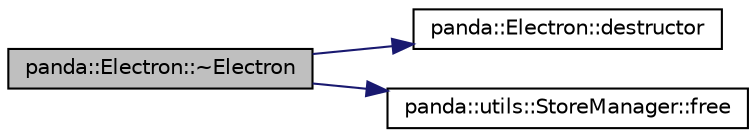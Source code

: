 digraph G
{
  edge [fontname="Helvetica",fontsize="10",labelfontname="Helvetica",labelfontsize="10"];
  node [fontname="Helvetica",fontsize="10",shape=record];
  rankdir=LR;
  Node1 [label="panda::Electron::~Electron",height=0.2,width=0.4,color="black", fillcolor="grey75", style="filled" fontcolor="black"];
  Node1 -> Node2 [color="midnightblue",fontsize="10",style="solid"];
  Node2 [label="panda::Electron::destructor",height=0.2,width=0.4,color="black", fillcolor="white", style="filled",URL="$classpanda_1_1Electron.html#a9e9a34d904d5cc02ab895e73cdaf6d7f",tooltip="Destructor implementation."];
  Node1 -> Node3 [color="midnightblue",fontsize="10",style="solid"];
  Node3 [label="panda::utils::StoreManager::free",height=0.2,width=0.4,color="black", fillcolor="white", style="filled",URL="$classpanda_1_1utils_1_1StoreManager.html#aa15753a379877e64b2d967886aca2021"];
}
